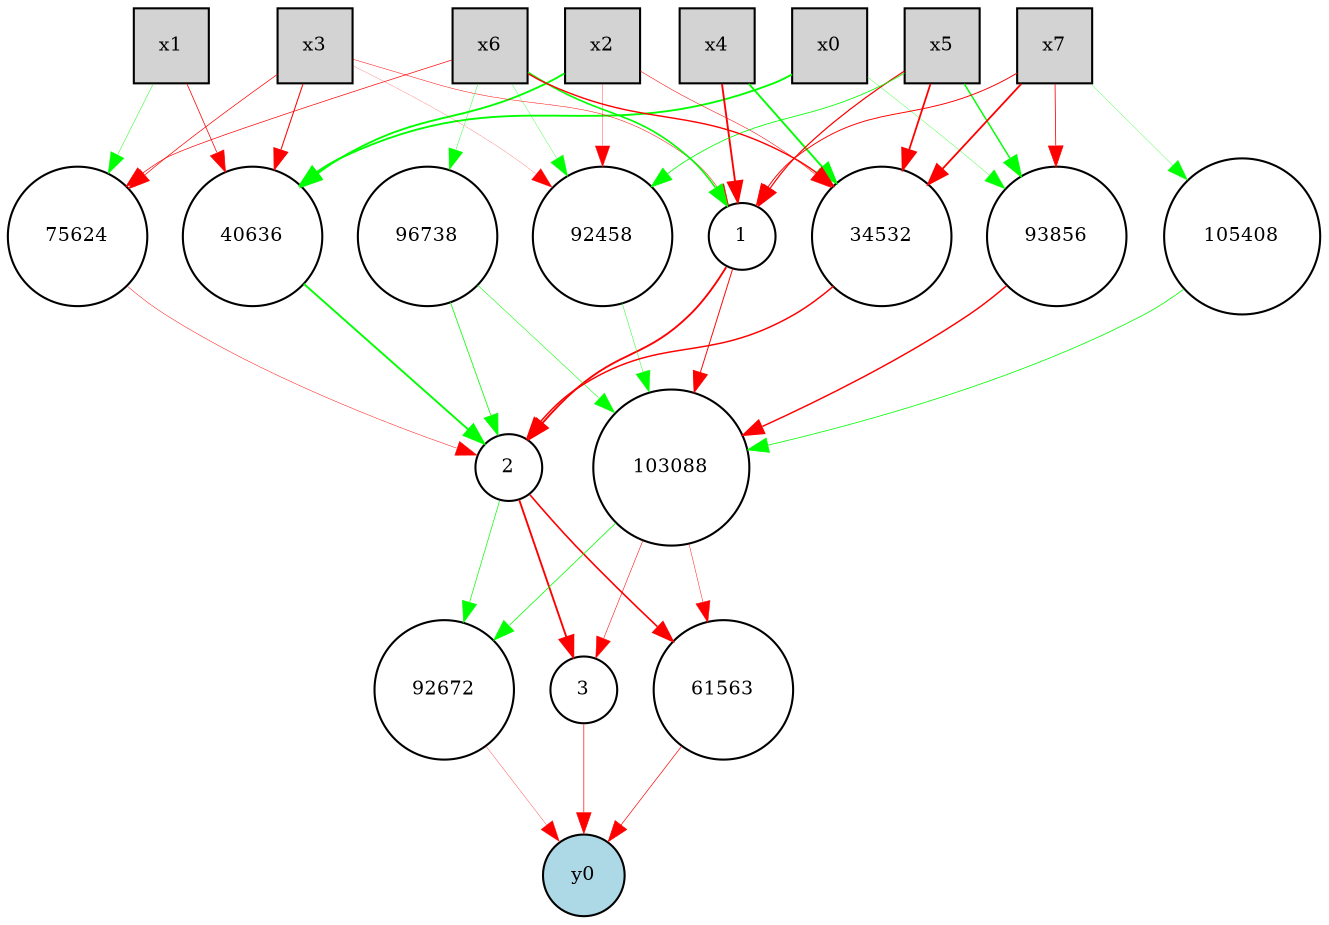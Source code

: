 digraph {
	node [fontsize=9 height=0.1 shape=circle width=0.1]
	x0 [fillcolor=lightgray height=0.5 shape=box style=filled width=0.5]
	x1 [fillcolor=lightgray height=0.5 shape=box style=filled width=0.5]
	x2 [fillcolor=lightgray height=0.5 shape=box style=filled width=0.5]
	x3 [fillcolor=lightgray height=0.5 shape=box style=filled width=0.5]
	x4 [fillcolor=lightgray height=0.5 shape=box style=filled width=0.5]
	x5 [fillcolor=lightgray height=0.5 shape=box style=filled width=0.5]
	x6 [fillcolor=lightgray height=0.5 shape=box style=filled width=0.5]
	x7 [fillcolor=lightgray height=0.5 shape=box style=filled width=0.5]
	y0 [fillcolor=lightblue style=filled]
	92672 [fillcolor=white style=filled]
	2 [fillcolor=white style=filled]
	3 [fillcolor=white style=filled]
	1 [fillcolor=white style=filled]
	93856 [fillcolor=white style=filled]
	92458 [fillcolor=white style=filled]
	103088 [fillcolor=white style=filled]
	40636 [fillcolor=white style=filled]
	105408 [fillcolor=white style=filled]
	96738 [fillcolor=white style=filled]
	34532 [fillcolor=white style=filled]
	75624 [fillcolor=white style=filled]
	61563 [fillcolor=white style=filled]
	x6 -> 1 [color=green penwidth=0.7852150945472768 style=solid]
	1 -> 2 [color=red penwidth=0.9 style=solid]
	3 -> y0 [color=red penwidth=0.32174452631989603 style=solid]
	2 -> 3 [color=red penwidth=0.9 style=solid]
	x5 -> 1 [color=red penwidth=0.5856704284709119 style=solid]
	x4 -> 1 [color=red penwidth=0.9 style=solid]
	x7 -> 1 [color=red penwidth=0.46157937329316967 style=solid]
	x3 -> 40636 [color=red penwidth=0.4936513411797039 style=solid]
	x1 -> 40636 [color=red penwidth=0.36168019827491305 style=solid]
	x2 -> 40636 [color=green penwidth=0.9 style=solid]
	x2 -> 34532 [color=red penwidth=0.24998005113154448 style=solid]
	40636 -> 2 [color=green penwidth=0.9 style=solid]
	x0 -> 40636 [color=green penwidth=0.9 style=solid]
	2 -> 61563 [color=red penwidth=0.7706383782868773 style=solid]
	x4 -> 34532 [color=green penwidth=0.9 style=solid]
	x6 -> 34532 [color=red penwidth=0.6705255701914706 style=solid]
	x7 -> 34532 [color=red penwidth=0.8581887905339571 style=solid]
	x6 -> 75624 [color=red penwidth=0.33238631134570007 style=solid]
	x3 -> 75624 [color=red penwidth=0.3374560839208457 style=solid]
	x5 -> 92458 [color=green penwidth=0.39476627170283674 style=solid]
	75624 -> 2 [color=red penwidth=0.2227844937068149 style=solid]
	92672 -> y0 [color=red penwidth=0.1522026083281337 style=solid]
	x7 -> 93856 [color=red penwidth=0.3888516006603473 style=solid]
	x5 -> 34532 [color=red penwidth=0.8512462997491328 style=solid]
	x6 -> 92458 [color=green penwidth=0.15470150470787705 style=solid]
	x1 -> 75624 [color=green penwidth=0.21570023922580508 style=solid]
	34532 -> 2 [color=red penwidth=0.7085869474290342 style=solid]
	x2 -> 92458 [color=red penwidth=0.16232689472234313 style=solid]
	96738 -> 2 [color=green penwidth=0.37248795697282433 style=solid]
	93856 -> 103088 [color=red penwidth=0.6948476977361975 style=solid]
	1 -> 103088 [color=red penwidth=0.4603483229331399 style=solid]
	61563 -> y0 [color=red penwidth=0.32610257529718856 style=solid]
	92458 -> 103088 [color=green penwidth=0.20754773046247543 style=solid]
	x3 -> 92458 [color=red penwidth=0.10197790644320714 style=solid]
	x0 -> 93856 [color=green penwidth=0.16409840616361634 style=solid]
	103088 -> 61563 [color=red penwidth=0.21143043611971862 style=solid]
	x6 -> 96738 [color=green penwidth=0.18439027369601485 style=solid]
	x5 -> 93856 [color=green penwidth=0.6896844993417465 style=solid]
	2 -> 92672 [color=green penwidth=0.32950256605996664 style=solid]
	103088 -> 3 [color=red penwidth=0.25868778372959766 style=solid]
	x7 -> 105408 [color=green penwidth=0.1443044596743622 style=solid]
	105408 -> 103088 [color=green penwidth=0.37920336352525275 style=solid]
	x3 -> 1 [color=red penwidth=0.23220932146084258 style=solid]
	103088 -> 92672 [color=green penwidth=0.3654081269535956 style=solid]
	96738 -> 103088 [color=green penwidth=0.2571792680830084 style=solid]
}
